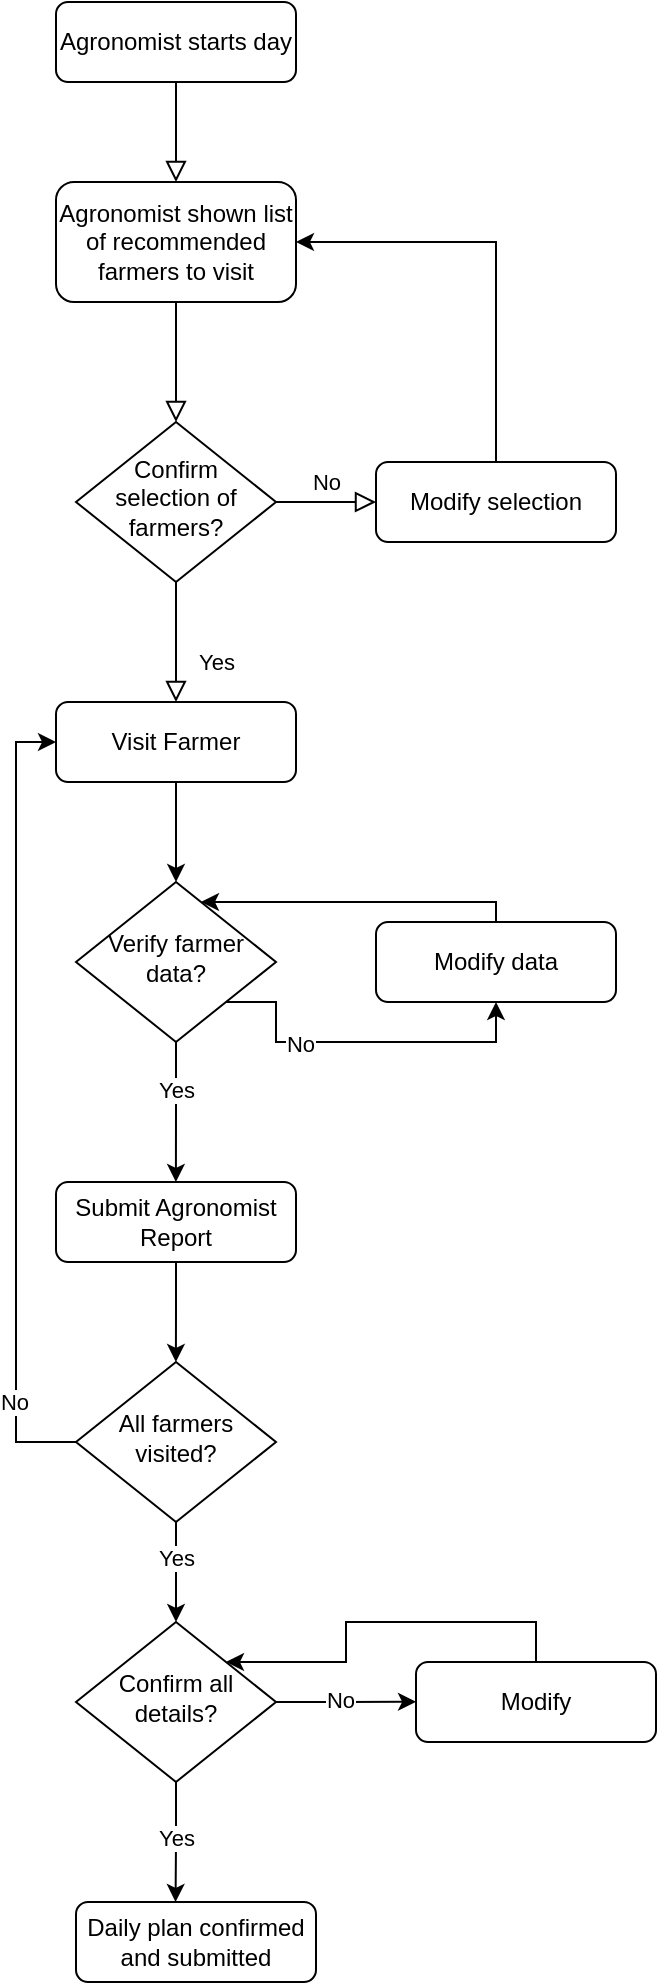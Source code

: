 <mxfile version="15.9.4" type="device" pages="3"><diagram id="C5RBs43oDa-KdzZeNtuy" name="Generating Agronomist Reports in Daily Plans"><mxGraphModel dx="1654" dy="963" grid="1" gridSize="10" guides="1" tooltips="1" connect="1" arrows="1" fold="1" page="1" pageScale="1" pageWidth="827" pageHeight="1169" math="0" shadow="0"><root><mxCell id="WIyWlLk6GJQsqaUBKTNV-0"/><mxCell id="WIyWlLk6GJQsqaUBKTNV-1" parent="WIyWlLk6GJQsqaUBKTNV-0"/><mxCell id="WIyWlLk6GJQsqaUBKTNV-2" value="" style="rounded=0;html=1;jettySize=auto;orthogonalLoop=1;fontSize=11;endArrow=block;endFill=0;endSize=8;strokeWidth=1;shadow=0;labelBackgroundColor=none;edgeStyle=orthogonalEdgeStyle;" parent="WIyWlLk6GJQsqaUBKTNV-1" source="WIyWlLk6GJQsqaUBKTNV-3" edge="1"><mxGeometry relative="1" as="geometry"><mxPoint x="220" y="170" as="targetPoint"/></mxGeometry></mxCell><mxCell id="WIyWlLk6GJQsqaUBKTNV-3" value="Agronomist starts day" style="rounded=1;whiteSpace=wrap;html=1;fontSize=12;glass=0;strokeWidth=1;shadow=0;" parent="WIyWlLk6GJQsqaUBKTNV-1" vertex="1"><mxGeometry x="160" y="80" width="120" height="40" as="geometry"/></mxCell><mxCell id="WIyWlLk6GJQsqaUBKTNV-4" value="" style="rounded=0;html=1;jettySize=auto;orthogonalLoop=1;fontSize=11;endArrow=block;endFill=0;endSize=8;strokeWidth=1;shadow=0;labelBackgroundColor=none;edgeStyle=orthogonalEdgeStyle;exitX=0.5;exitY=1;exitDx=0;exitDy=0;" parent="WIyWlLk6GJQsqaUBKTNV-1" source="DM0GaccPnnuXc0h-HJiF-3" target="WIyWlLk6GJQsqaUBKTNV-10" edge="1"><mxGeometry y="30" relative="1" as="geometry"><mxPoint as="offset"/><mxPoint x="220" y="250" as="sourcePoint"/></mxGeometry></mxCell><mxCell id="WIyWlLk6GJQsqaUBKTNV-8" value="Yes" style="rounded=0;html=1;jettySize=auto;orthogonalLoop=1;fontSize=11;endArrow=block;endFill=0;endSize=8;strokeWidth=1;shadow=0;labelBackgroundColor=none;edgeStyle=orthogonalEdgeStyle;" parent="WIyWlLk6GJQsqaUBKTNV-1" source="WIyWlLk6GJQsqaUBKTNV-10" target="WIyWlLk6GJQsqaUBKTNV-11" edge="1"><mxGeometry x="0.333" y="20" relative="1" as="geometry"><mxPoint as="offset"/></mxGeometry></mxCell><mxCell id="WIyWlLk6GJQsqaUBKTNV-9" value="No" style="edgeStyle=orthogonalEdgeStyle;rounded=0;html=1;jettySize=auto;orthogonalLoop=1;fontSize=11;endArrow=block;endFill=0;endSize=8;strokeWidth=1;shadow=0;labelBackgroundColor=none;" parent="WIyWlLk6GJQsqaUBKTNV-1" source="WIyWlLk6GJQsqaUBKTNV-10" target="WIyWlLk6GJQsqaUBKTNV-12" edge="1"><mxGeometry y="10" relative="1" as="geometry"><mxPoint as="offset"/></mxGeometry></mxCell><mxCell id="WIyWlLk6GJQsqaUBKTNV-10" value="Confirm selection of farmers?" style="rhombus;whiteSpace=wrap;html=1;shadow=0;fontFamily=Helvetica;fontSize=12;align=center;strokeWidth=1;spacing=6;spacingTop=-4;" parent="WIyWlLk6GJQsqaUBKTNV-1" vertex="1"><mxGeometry x="170" y="290" width="100" height="80" as="geometry"/></mxCell><mxCell id="DM0GaccPnnuXc0h-HJiF-7" style="edgeStyle=orthogonalEdgeStyle;rounded=0;orthogonalLoop=1;jettySize=auto;html=1;exitX=0.5;exitY=1;exitDx=0;exitDy=0;entryX=0.5;entryY=0;entryDx=0;entryDy=0;" edge="1" parent="WIyWlLk6GJQsqaUBKTNV-1" source="WIyWlLk6GJQsqaUBKTNV-11" target="DM0GaccPnnuXc0h-HJiF-6"><mxGeometry relative="1" as="geometry"/></mxCell><mxCell id="WIyWlLk6GJQsqaUBKTNV-11" value="Visit Farmer" style="rounded=1;whiteSpace=wrap;html=1;fontSize=12;glass=0;strokeWidth=1;shadow=0;" parent="WIyWlLk6GJQsqaUBKTNV-1" vertex="1"><mxGeometry x="160" y="430" width="120" height="40" as="geometry"/></mxCell><mxCell id="DM0GaccPnnuXc0h-HJiF-5" style="edgeStyle=orthogonalEdgeStyle;rounded=0;orthogonalLoop=1;jettySize=auto;html=1;entryX=1;entryY=0.5;entryDx=0;entryDy=0;" edge="1" parent="WIyWlLk6GJQsqaUBKTNV-1" source="WIyWlLk6GJQsqaUBKTNV-12" target="DM0GaccPnnuXc0h-HJiF-3"><mxGeometry relative="1" as="geometry"><Array as="points"><mxPoint x="380" y="200"/></Array></mxGeometry></mxCell><mxCell id="WIyWlLk6GJQsqaUBKTNV-12" value="Modify selection" style="rounded=1;whiteSpace=wrap;html=1;fontSize=12;glass=0;strokeWidth=1;shadow=0;" parent="WIyWlLk6GJQsqaUBKTNV-1" vertex="1"><mxGeometry x="320" y="310" width="120" height="40" as="geometry"/></mxCell><mxCell id="DM0GaccPnnuXc0h-HJiF-3" value="Agronomist shown list of recommended farmers to visit" style="rounded=1;whiteSpace=wrap;html=1;fontSize=12;glass=0;strokeWidth=1;shadow=0;" vertex="1" parent="WIyWlLk6GJQsqaUBKTNV-1"><mxGeometry x="160" y="170" width="120" height="60" as="geometry"/></mxCell><mxCell id="DM0GaccPnnuXc0h-HJiF-8" style="edgeStyle=orthogonalEdgeStyle;rounded=0;orthogonalLoop=1;jettySize=auto;html=1;exitX=1;exitY=1;exitDx=0;exitDy=0;entryX=0.5;entryY=1;entryDx=0;entryDy=0;" edge="1" parent="WIyWlLk6GJQsqaUBKTNV-1" source="DM0GaccPnnuXc0h-HJiF-6" target="DM0GaccPnnuXc0h-HJiF-9"><mxGeometry relative="1" as="geometry"><mxPoint x="320" y="559.784" as="targetPoint"/><Array as="points"><mxPoint x="270" y="580"/><mxPoint x="270" y="600"/><mxPoint x="380" y="600"/></Array></mxGeometry></mxCell><mxCell id="DM0GaccPnnuXc0h-HJiF-11" value="No" style="edgeLabel;html=1;align=center;verticalAlign=middle;resizable=0;points=[];" vertex="1" connectable="0" parent="DM0GaccPnnuXc0h-HJiF-8"><mxGeometry x="-0.353" y="-1" relative="1" as="geometry"><mxPoint as="offset"/></mxGeometry></mxCell><mxCell id="DM0GaccPnnuXc0h-HJiF-12" style="edgeStyle=orthogonalEdgeStyle;rounded=0;orthogonalLoop=1;jettySize=auto;html=1;exitX=0.5;exitY=1;exitDx=0;exitDy=0;" edge="1" parent="WIyWlLk6GJQsqaUBKTNV-1" source="DM0GaccPnnuXc0h-HJiF-6"><mxGeometry relative="1" as="geometry"><mxPoint x="219.946" y="670" as="targetPoint"/></mxGeometry></mxCell><mxCell id="DM0GaccPnnuXc0h-HJiF-13" value="Yes" style="edgeLabel;html=1;align=center;verticalAlign=middle;resizable=0;points=[];" vertex="1" connectable="0" parent="DM0GaccPnnuXc0h-HJiF-12"><mxGeometry x="-0.312" relative="1" as="geometry"><mxPoint as="offset"/></mxGeometry></mxCell><mxCell id="DM0GaccPnnuXc0h-HJiF-6" value="Verify farmer data?" style="rhombus;whiteSpace=wrap;html=1;shadow=0;fontFamily=Helvetica;fontSize=12;align=center;strokeWidth=1;spacing=6;spacingTop=-4;" vertex="1" parent="WIyWlLk6GJQsqaUBKTNV-1"><mxGeometry x="170" y="520" width="100" height="80" as="geometry"/></mxCell><mxCell id="DM0GaccPnnuXc0h-HJiF-10" style="edgeStyle=orthogonalEdgeStyle;rounded=0;orthogonalLoop=1;jettySize=auto;html=1;" edge="1" parent="WIyWlLk6GJQsqaUBKTNV-1" source="DM0GaccPnnuXc0h-HJiF-9" target="DM0GaccPnnuXc0h-HJiF-6"><mxGeometry relative="1" as="geometry"><Array as="points"><mxPoint x="380" y="530"/></Array></mxGeometry></mxCell><mxCell id="DM0GaccPnnuXc0h-HJiF-9" value="Modify data" style="rounded=1;whiteSpace=wrap;html=1;fontSize=12;glass=0;strokeWidth=1;shadow=0;" vertex="1" parent="WIyWlLk6GJQsqaUBKTNV-1"><mxGeometry x="320" y="540" width="120" height="40" as="geometry"/></mxCell><mxCell id="DM0GaccPnnuXc0h-HJiF-15" style="edgeStyle=orthogonalEdgeStyle;rounded=0;orthogonalLoop=1;jettySize=auto;html=1;exitX=0.5;exitY=1;exitDx=0;exitDy=0;" edge="1" parent="WIyWlLk6GJQsqaUBKTNV-1" source="DM0GaccPnnuXc0h-HJiF-14"><mxGeometry relative="1" as="geometry"><mxPoint x="219.946" y="760" as="targetPoint"/></mxGeometry></mxCell><mxCell id="DM0GaccPnnuXc0h-HJiF-14" value="Submit Agronomist Report" style="rounded=1;whiteSpace=wrap;html=1;fontSize=12;glass=0;strokeWidth=1;shadow=0;" vertex="1" parent="WIyWlLk6GJQsqaUBKTNV-1"><mxGeometry x="160" y="670" width="120" height="40" as="geometry"/></mxCell><mxCell id="DM0GaccPnnuXc0h-HJiF-17" style="edgeStyle=orthogonalEdgeStyle;rounded=0;orthogonalLoop=1;jettySize=auto;html=1;exitX=0.5;exitY=1;exitDx=0;exitDy=0;entryX=0.5;entryY=0;entryDx=0;entryDy=0;" edge="1" parent="WIyWlLk6GJQsqaUBKTNV-1" source="DM0GaccPnnuXc0h-HJiF-16" target="DM0GaccPnnuXc0h-HJiF-18"><mxGeometry relative="1" as="geometry"><mxPoint x="219.946" y="880" as="targetPoint"/></mxGeometry></mxCell><mxCell id="DM0GaccPnnuXc0h-HJiF-21" value="Yes" style="edgeLabel;html=1;align=center;verticalAlign=middle;resizable=0;points=[];" vertex="1" connectable="0" parent="DM0GaccPnnuXc0h-HJiF-17"><mxGeometry x="-0.285" relative="1" as="geometry"><mxPoint as="offset"/></mxGeometry></mxCell><mxCell id="DM0GaccPnnuXc0h-HJiF-19" style="edgeStyle=orthogonalEdgeStyle;rounded=0;orthogonalLoop=1;jettySize=auto;html=1;exitX=0;exitY=0.5;exitDx=0;exitDy=0;entryX=0;entryY=0.5;entryDx=0;entryDy=0;" edge="1" parent="WIyWlLk6GJQsqaUBKTNV-1" source="DM0GaccPnnuXc0h-HJiF-16" target="WIyWlLk6GJQsqaUBKTNV-11"><mxGeometry relative="1" as="geometry"/></mxCell><mxCell id="DM0GaccPnnuXc0h-HJiF-20" value="No" style="edgeLabel;html=1;align=center;verticalAlign=middle;resizable=0;points=[];" vertex="1" connectable="0" parent="DM0GaccPnnuXc0h-HJiF-19"><mxGeometry x="-0.751" y="1" relative="1" as="geometry"><mxPoint as="offset"/></mxGeometry></mxCell><mxCell id="DM0GaccPnnuXc0h-HJiF-16" value="All farmers visited?" style="rhombus;whiteSpace=wrap;html=1;shadow=0;fontFamily=Helvetica;fontSize=12;align=center;strokeWidth=1;spacing=6;spacingTop=-4;" vertex="1" parent="WIyWlLk6GJQsqaUBKTNV-1"><mxGeometry x="170" y="760" width="100" height="80" as="geometry"/></mxCell><mxCell id="DM0GaccPnnuXc0h-HJiF-22" style="edgeStyle=orthogonalEdgeStyle;rounded=0;orthogonalLoop=1;jettySize=auto;html=1;exitX=1;exitY=0.5;exitDx=0;exitDy=0;" edge="1" parent="WIyWlLk6GJQsqaUBKTNV-1" source="DM0GaccPnnuXc0h-HJiF-18"><mxGeometry relative="1" as="geometry"><mxPoint x="340" y="929.889" as="targetPoint"/></mxGeometry></mxCell><mxCell id="DM0GaccPnnuXc0h-HJiF-25" value="No" style="edgeLabel;html=1;align=center;verticalAlign=middle;resizable=0;points=[];" vertex="1" connectable="0" parent="DM0GaccPnnuXc0h-HJiF-22"><mxGeometry x="-0.109" y="1" relative="1" as="geometry"><mxPoint as="offset"/></mxGeometry></mxCell><mxCell id="DM0GaccPnnuXc0h-HJiF-26" style="edgeStyle=orthogonalEdgeStyle;rounded=0;orthogonalLoop=1;jettySize=auto;html=1;exitX=0.5;exitY=1;exitDx=0;exitDy=0;" edge="1" parent="WIyWlLk6GJQsqaUBKTNV-1" source="DM0GaccPnnuXc0h-HJiF-18"><mxGeometry relative="1" as="geometry"><mxPoint x="219.778" y="1030" as="targetPoint"/></mxGeometry></mxCell><mxCell id="DM0GaccPnnuXc0h-HJiF-27" value="Yes" style="edgeLabel;html=1;align=center;verticalAlign=middle;resizable=0;points=[];" vertex="1" connectable="0" parent="DM0GaccPnnuXc0h-HJiF-26"><mxGeometry x="-0.093" relative="1" as="geometry"><mxPoint as="offset"/></mxGeometry></mxCell><mxCell id="DM0GaccPnnuXc0h-HJiF-18" value="Confirm all details?" style="rhombus;whiteSpace=wrap;html=1;shadow=0;fontFamily=Helvetica;fontSize=12;align=center;strokeWidth=1;spacing=6;spacingTop=-4;" vertex="1" parent="WIyWlLk6GJQsqaUBKTNV-1"><mxGeometry x="170" y="890" width="100" height="80" as="geometry"/></mxCell><mxCell id="DM0GaccPnnuXc0h-HJiF-24" style="edgeStyle=orthogonalEdgeStyle;rounded=0;orthogonalLoop=1;jettySize=auto;html=1;exitX=0.5;exitY=0;exitDx=0;exitDy=0;entryX=1;entryY=0;entryDx=0;entryDy=0;" edge="1" parent="WIyWlLk6GJQsqaUBKTNV-1" source="DM0GaccPnnuXc0h-HJiF-23" target="DM0GaccPnnuXc0h-HJiF-18"><mxGeometry relative="1" as="geometry"/></mxCell><mxCell id="DM0GaccPnnuXc0h-HJiF-23" value="Modify" style="rounded=1;whiteSpace=wrap;html=1;fontSize=12;glass=0;strokeWidth=1;shadow=0;" vertex="1" parent="WIyWlLk6GJQsqaUBKTNV-1"><mxGeometry x="340" y="910" width="120" height="40" as="geometry"/></mxCell><mxCell id="DM0GaccPnnuXc0h-HJiF-28" value="Daily plan confirmed and submitted" style="rounded=1;whiteSpace=wrap;html=1;fontSize=12;glass=0;strokeWidth=1;shadow=0;" vertex="1" parent="WIyWlLk6GJQsqaUBKTNV-1"><mxGeometry x="170" y="1030" width="120" height="40" as="geometry"/></mxCell></root></mxGraphModel></diagram><diagram id="kFVENIyIvZKAvmmRj2_w" name="Farmer Generates Data and Agronomist Vists"><mxGraphModel dx="1654" dy="2063" grid="1" gridSize="10" guides="1" tooltips="1" connect="1" arrows="1" fold="1" page="1" pageScale="1" pageWidth="850" pageHeight="1100" math="0" shadow="0"><root><mxCell id="LyCEZ45a71Zvmog1VSLJ-0"/><mxCell id="LyCEZ45a71Zvmog1VSLJ-1" parent="LyCEZ45a71Zvmog1VSLJ-0"/><mxCell id="5VHKC7ZboQVwojcL8pEq-0" value="" style="rounded=0;html=1;jettySize=auto;orthogonalLoop=1;fontSize=11;endArrow=block;endFill=0;endSize=8;strokeWidth=1;shadow=0;labelBackgroundColor=none;edgeStyle=orthogonalEdgeStyle;" edge="1" parent="LyCEZ45a71Zvmog1VSLJ-1"><mxGeometry relative="1" as="geometry"><mxPoint x="220" y="170" as="targetPoint"/><mxPoint x="220" y="120" as="sourcePoint"/></mxGeometry></mxCell><mxCell id="5VHKC7ZboQVwojcL8pEq-44" value="Yes" style="edgeLabel;html=1;align=center;verticalAlign=middle;resizable=0;points=[];" vertex="1" connectable="0" parent="5VHKC7ZboQVwojcL8pEq-0"><mxGeometry x="-0.24" y="3" relative="1" as="geometry"><mxPoint as="offset"/></mxGeometry></mxCell><mxCell id="5VHKC7ZboQVwojcL8pEq-2" value="" style="rounded=0;html=1;jettySize=auto;orthogonalLoop=1;fontSize=11;endArrow=block;endFill=0;endSize=8;strokeWidth=1;shadow=0;labelBackgroundColor=none;edgeStyle=orthogonalEdgeStyle;exitX=0.5;exitY=1;exitDx=0;exitDy=0;" edge="1" parent="LyCEZ45a71Zvmog1VSLJ-1" source="5VHKC7ZboQVwojcL8pEq-10"><mxGeometry y="30" relative="1" as="geometry"><mxPoint as="offset"/><mxPoint x="220" y="250" as="sourcePoint"/><mxPoint x="220" y="290" as="targetPoint"/></mxGeometry></mxCell><mxCell id="5VHKC7ZboQVwojcL8pEq-6" style="edgeStyle=orthogonalEdgeStyle;rounded=0;orthogonalLoop=1;jettySize=auto;html=1;exitX=0.5;exitY=1;exitDx=0;exitDy=0;entryX=0.5;entryY=0;entryDx=0;entryDy=0;" edge="1" parent="LyCEZ45a71Zvmog1VSLJ-1" target="5VHKC7ZboQVwojcL8pEq-15"><mxGeometry relative="1" as="geometry"><mxPoint x="220" y="330" as="sourcePoint"/></mxGeometry></mxCell><mxCell id="5VHKC7ZboQVwojcL8pEq-10" value="Farmer enters data" style="rounded=1;whiteSpace=wrap;html=1;fontSize=12;glass=0;strokeWidth=1;shadow=0;" vertex="1" parent="LyCEZ45a71Zvmog1VSLJ-1"><mxGeometry x="160" y="170" width="120" height="60" as="geometry"/></mxCell><mxCell id="5VHKC7ZboQVwojcL8pEq-11" style="edgeStyle=orthogonalEdgeStyle;rounded=0;orthogonalLoop=1;jettySize=auto;html=1;entryX=0;entryY=0.5;entryDx=0;entryDy=0;exitX=1;exitY=0.5;exitDx=0;exitDy=0;" edge="1" parent="LyCEZ45a71Zvmog1VSLJ-1" source="5VHKC7ZboQVwojcL8pEq-15" target="5VHKC7ZboQVwojcL8pEq-17"><mxGeometry relative="1" as="geometry"><mxPoint x="320" y="559.784" as="targetPoint"/><Array as="points"/><mxPoint x="270" y="420" as="sourcePoint"/></mxGeometry></mxCell><mxCell id="5VHKC7ZboQVwojcL8pEq-12" value="No" style="edgeLabel;html=1;align=center;verticalAlign=middle;resizable=0;points=[];" vertex="1" connectable="0" parent="5VHKC7ZboQVwojcL8pEq-11"><mxGeometry x="-0.353" y="-1" relative="1" as="geometry"><mxPoint as="offset"/></mxGeometry></mxCell><mxCell id="5VHKC7ZboQVwojcL8pEq-13" style="edgeStyle=orthogonalEdgeStyle;rounded=0;orthogonalLoop=1;jettySize=auto;html=1;exitX=0.5;exitY=1;exitDx=0;exitDy=0;" edge="1" parent="LyCEZ45a71Zvmog1VSLJ-1" source="5VHKC7ZboQVwojcL8pEq-15"><mxGeometry relative="1" as="geometry"><mxPoint x="219.946" y="670" as="targetPoint"/></mxGeometry></mxCell><mxCell id="5VHKC7ZboQVwojcL8pEq-14" value="Yes" style="edgeLabel;html=1;align=center;verticalAlign=middle;resizable=0;points=[];" vertex="1" connectable="0" parent="5VHKC7ZboQVwojcL8pEq-13"><mxGeometry x="-0.312" relative="1" as="geometry"><mxPoint as="offset"/></mxGeometry></mxCell><mxCell id="5VHKC7ZboQVwojcL8pEq-15" value="Agronomist confirms data?" style="rhombus;whiteSpace=wrap;html=1;shadow=0;fontFamily=Helvetica;fontSize=12;align=center;strokeWidth=1;spacing=6;spacingTop=-4;" vertex="1" parent="LyCEZ45a71Zvmog1VSLJ-1"><mxGeometry x="170" y="460" width="100" height="80" as="geometry"/></mxCell><mxCell id="5VHKC7ZboQVwojcL8pEq-17" value="Modify data" style="rounded=1;whiteSpace=wrap;html=1;fontSize=12;glass=0;strokeWidth=1;shadow=0;" vertex="1" parent="LyCEZ45a71Zvmog1VSLJ-1"><mxGeometry x="380" y="480" width="120" height="40" as="geometry"/></mxCell><mxCell id="5VHKC7ZboQVwojcL8pEq-18" style="edgeStyle=orthogonalEdgeStyle;rounded=0;orthogonalLoop=1;jettySize=auto;html=1;exitX=0.5;exitY=1;exitDx=0;exitDy=0;" edge="1" parent="LyCEZ45a71Zvmog1VSLJ-1" source="5VHKC7ZboQVwojcL8pEq-19"><mxGeometry relative="1" as="geometry"><mxPoint x="219.946" y="760" as="targetPoint"/></mxGeometry></mxCell><mxCell id="5VHKC7ZboQVwojcL8pEq-19" value="Submit Agronomist Report" style="rounded=1;whiteSpace=wrap;html=1;fontSize=12;glass=0;strokeWidth=1;shadow=0;" vertex="1" parent="LyCEZ45a71Zvmog1VSLJ-1"><mxGeometry x="160" y="670" width="120" height="40" as="geometry"/></mxCell><mxCell id="5VHKC7ZboQVwojcL8pEq-20" style="edgeStyle=orthogonalEdgeStyle;rounded=0;orthogonalLoop=1;jettySize=auto;html=1;exitX=0.5;exitY=1;exitDx=0;exitDy=0;entryX=0.5;entryY=0;entryDx=0;entryDy=0;" edge="1" parent="LyCEZ45a71Zvmog1VSLJ-1" source="5VHKC7ZboQVwojcL8pEq-24" target="5VHKC7ZboQVwojcL8pEq-29"><mxGeometry relative="1" as="geometry"><mxPoint x="219.946" y="880" as="targetPoint"/></mxGeometry></mxCell><mxCell id="5VHKC7ZboQVwojcL8pEq-21" value="Yes" style="edgeLabel;html=1;align=center;verticalAlign=middle;resizable=0;points=[];" vertex="1" connectable="0" parent="5VHKC7ZboQVwojcL8pEq-20"><mxGeometry x="-0.285" relative="1" as="geometry"><mxPoint as="offset"/></mxGeometry></mxCell><mxCell id="5VHKC7ZboQVwojcL8pEq-46" style="edgeStyle=orthogonalEdgeStyle;rounded=0;orthogonalLoop=1;jettySize=auto;html=1;exitX=0;exitY=0.5;exitDx=0;exitDy=0;entryX=0;entryY=0.5;entryDx=0;entryDy=0;" edge="1" parent="LyCEZ45a71Zvmog1VSLJ-1" source="5VHKC7ZboQVwojcL8pEq-24" target="5VHKC7ZboQVwojcL8pEq-33"><mxGeometry relative="1" as="geometry"/></mxCell><mxCell id="5VHKC7ZboQVwojcL8pEq-24" value="All farmers visited?" style="rhombus;whiteSpace=wrap;html=1;shadow=0;fontFamily=Helvetica;fontSize=12;align=center;strokeWidth=1;spacing=6;spacingTop=-4;" vertex="1" parent="LyCEZ45a71Zvmog1VSLJ-1"><mxGeometry x="170" y="760" width="100" height="80" as="geometry"/></mxCell><mxCell id="5VHKC7ZboQVwojcL8pEq-25" style="edgeStyle=orthogonalEdgeStyle;rounded=0;orthogonalLoop=1;jettySize=auto;html=1;exitX=1;exitY=0.5;exitDx=0;exitDy=0;" edge="1" parent="LyCEZ45a71Zvmog1VSLJ-1" source="5VHKC7ZboQVwojcL8pEq-29"><mxGeometry relative="1" as="geometry"><mxPoint x="340" y="929.889" as="targetPoint"/></mxGeometry></mxCell><mxCell id="5VHKC7ZboQVwojcL8pEq-26" value="No" style="edgeLabel;html=1;align=center;verticalAlign=middle;resizable=0;points=[];" vertex="1" connectable="0" parent="5VHKC7ZboQVwojcL8pEq-25"><mxGeometry x="-0.109" y="1" relative="1" as="geometry"><mxPoint as="offset"/></mxGeometry></mxCell><mxCell id="5VHKC7ZboQVwojcL8pEq-27" style="edgeStyle=orthogonalEdgeStyle;rounded=0;orthogonalLoop=1;jettySize=auto;html=1;exitX=0.5;exitY=1;exitDx=0;exitDy=0;" edge="1" parent="LyCEZ45a71Zvmog1VSLJ-1" source="5VHKC7ZboQVwojcL8pEq-29"><mxGeometry relative="1" as="geometry"><mxPoint x="219.778" y="1030" as="targetPoint"/></mxGeometry></mxCell><mxCell id="5VHKC7ZboQVwojcL8pEq-28" value="Yes" style="edgeLabel;html=1;align=center;verticalAlign=middle;resizable=0;points=[];" vertex="1" connectable="0" parent="5VHKC7ZboQVwojcL8pEq-27"><mxGeometry x="-0.093" relative="1" as="geometry"><mxPoint as="offset"/></mxGeometry></mxCell><mxCell id="5VHKC7ZboQVwojcL8pEq-29" value="Confirm all details?" style="rhombus;whiteSpace=wrap;html=1;shadow=0;fontFamily=Helvetica;fontSize=12;align=center;strokeWidth=1;spacing=6;spacingTop=-4;" vertex="1" parent="LyCEZ45a71Zvmog1VSLJ-1"><mxGeometry x="170" y="890" width="100" height="80" as="geometry"/></mxCell><mxCell id="5VHKC7ZboQVwojcL8pEq-30" style="edgeStyle=orthogonalEdgeStyle;rounded=0;orthogonalLoop=1;jettySize=auto;html=1;exitX=0.5;exitY=0;exitDx=0;exitDy=0;entryX=1;entryY=0;entryDx=0;entryDy=0;" edge="1" parent="LyCEZ45a71Zvmog1VSLJ-1" source="5VHKC7ZboQVwojcL8pEq-31" target="5VHKC7ZboQVwojcL8pEq-29"><mxGeometry relative="1" as="geometry"/></mxCell><mxCell id="5VHKC7ZboQVwojcL8pEq-31" value="Modify" style="rounded=1;whiteSpace=wrap;html=1;fontSize=12;glass=0;strokeWidth=1;shadow=0;" vertex="1" parent="LyCEZ45a71Zvmog1VSLJ-1"><mxGeometry x="340" y="910" width="120" height="40" as="geometry"/></mxCell><mxCell id="5VHKC7ZboQVwojcL8pEq-32" value="Daily plan confirmed and submitted" style="rounded=1;whiteSpace=wrap;html=1;fontSize=12;glass=0;strokeWidth=1;shadow=0;" vertex="1" parent="LyCEZ45a71Zvmog1VSLJ-1"><mxGeometry x="170" y="1030" width="120" height="40" as="geometry"/></mxCell><mxCell id="5VHKC7ZboQVwojcL8pEq-34" value="" style="edgeStyle=orthogonalEdgeStyle;rounded=0;orthogonalLoop=1;jettySize=auto;html=1;" edge="1" parent="LyCEZ45a71Zvmog1VSLJ-1" source="5VHKC7ZboQVwojcL8pEq-33" target="5VHKC7ZboQVwojcL8pEq-15"><mxGeometry relative="1" as="geometry"/></mxCell><mxCell id="5VHKC7ZboQVwojcL8pEq-35" value="Yes" style="edgeLabel;html=1;align=center;verticalAlign=middle;resizable=0;points=[];" vertex="1" connectable="0" parent="5VHKC7ZboQVwojcL8pEq-34"><mxGeometry x="-0.311" y="1" relative="1" as="geometry"><mxPoint as="offset"/></mxGeometry></mxCell><mxCell id="5VHKC7ZboQVwojcL8pEq-36" style="edgeStyle=orthogonalEdgeStyle;rounded=0;orthogonalLoop=1;jettySize=auto;html=1;exitX=1;exitY=0.5;exitDx=0;exitDy=0;entryX=0;entryY=0.5;entryDx=0;entryDy=0;" edge="1" parent="LyCEZ45a71Zvmog1VSLJ-1" source="5VHKC7ZboQVwojcL8pEq-33" target="5VHKC7ZboQVwojcL8pEq-37"><mxGeometry relative="1" as="geometry"><mxPoint x="350" y="330.333" as="targetPoint"/></mxGeometry></mxCell><mxCell id="5VHKC7ZboQVwojcL8pEq-38" value="No" style="edgeLabel;html=1;align=center;verticalAlign=middle;resizable=0;points=[];" vertex="1" connectable="0" parent="5VHKC7ZboQVwojcL8pEq-36"><mxGeometry x="0.02" y="-7" relative="1" as="geometry"><mxPoint as="offset"/></mxGeometry></mxCell><mxCell id="5VHKC7ZboQVwojcL8pEq-33" value="Agronomist visits?" style="rhombus;whiteSpace=wrap;html=1;shadow=0;fontFamily=Helvetica;fontSize=12;align=center;strokeWidth=1;spacing=6;spacingTop=-4;" vertex="1" parent="LyCEZ45a71Zvmog1VSLJ-1"><mxGeometry x="170" y="290" width="100" height="80" as="geometry"/></mxCell><mxCell id="5VHKC7ZboQVwojcL8pEq-40" style="edgeStyle=orthogonalEdgeStyle;rounded=0;orthogonalLoop=1;jettySize=auto;html=1;entryX=1;entryY=0.5;entryDx=0;entryDy=0;" edge="1" parent="LyCEZ45a71Zvmog1VSLJ-1" source="5VHKC7ZboQVwojcL8pEq-37" target="5VHKC7ZboQVwojcL8pEq-39"><mxGeometry relative="1" as="geometry"><Array as="points"><mxPoint x="440" y="-40"/></Array></mxGeometry></mxCell><mxCell id="5VHKC7ZboQVwojcL8pEq-37" value="Subtmit data in unchecked history" style="rounded=1;whiteSpace=wrap;html=1;fontSize=12;glass=0;strokeWidth=1;shadow=0;" vertex="1" parent="LyCEZ45a71Zvmog1VSLJ-1"><mxGeometry x="380" y="310" width="120" height="40" as="geometry"/></mxCell><mxCell id="5VHKC7ZboQVwojcL8pEq-42" style="edgeStyle=orthogonalEdgeStyle;rounded=0;orthogonalLoop=1;jettySize=auto;html=1;exitX=0.5;exitY=1;exitDx=0;exitDy=0;entryX=0.5;entryY=0;entryDx=0;entryDy=0;" edge="1" parent="LyCEZ45a71Zvmog1VSLJ-1" source="5VHKC7ZboQVwojcL8pEq-39" target="5VHKC7ZboQVwojcL8pEq-41"><mxGeometry relative="1" as="geometry"/></mxCell><mxCell id="5VHKC7ZboQVwojcL8pEq-39" value="Start" style="rounded=1;whiteSpace=wrap;html=1;fontSize=12;glass=0;strokeWidth=1;shadow=0;" vertex="1" parent="LyCEZ45a71Zvmog1VSLJ-1"><mxGeometry x="160" y="-60" width="120" height="40" as="geometry"/></mxCell><mxCell id="5VHKC7ZboQVwojcL8pEq-41" value="Farmer opens report interface?" style="rhombus;whiteSpace=wrap;html=1;shadow=0;fontFamily=Helvetica;fontSize=12;align=center;strokeWidth=1;spacing=6;spacingTop=-4;" vertex="1" parent="LyCEZ45a71Zvmog1VSLJ-1"><mxGeometry x="170" y="40" width="100" height="80" as="geometry"/></mxCell></root></mxGraphModel></diagram><diagram id="3qNaruXSwAHxwAuq4Rzy" name="Page-3"><mxGraphModel dx="1158" dy="674" grid="1" gridSize="10" guides="1" tooltips="1" connect="1" arrows="1" fold="1" page="1" pageScale="1" pageWidth="850" pageHeight="1100" math="0" shadow="0"><root><mxCell id="65PzMtc3VNhl4GY17z5D-0"/><mxCell id="65PzMtc3VNhl4GY17z5D-1" parent="65PzMtc3VNhl4GY17z5D-0"/></root></mxGraphModel></diagram></mxfile>